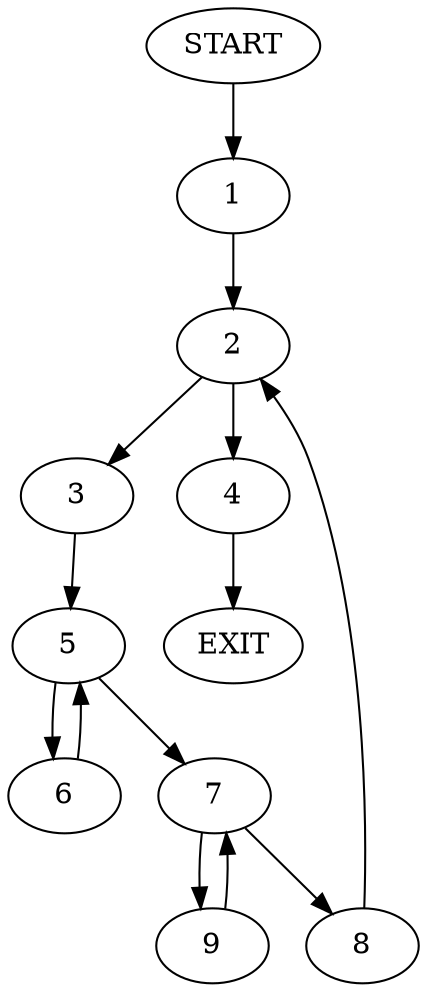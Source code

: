 digraph {
0 [label="START"]
10 [label="EXIT"]
0 -> 1
1 -> 2
2 -> 3
2 -> 4
3 -> 5
4 -> 10
5 -> 6
5 -> 7
6 -> 5
7 -> 8
7 -> 9
8 -> 2
9 -> 7
}
